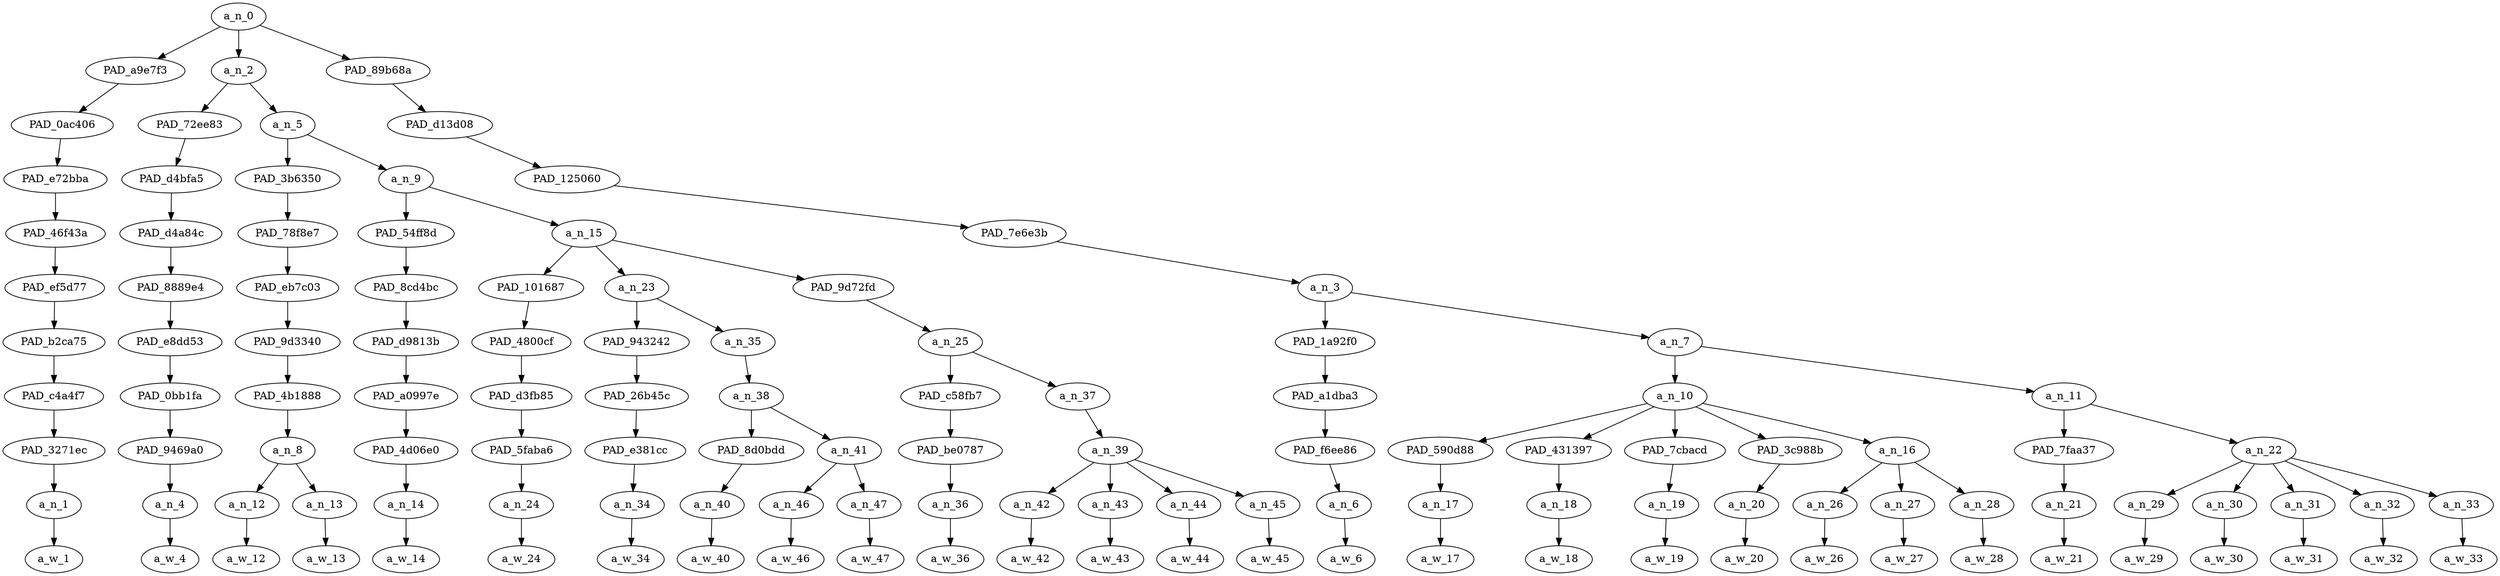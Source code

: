 strict digraph "" {
	a_n_0	[div_dir=1,
		index=0,
		level=10,
		pos="7.096180555555556,10!",
		text_span="[0, 1, 2, 3, 4, 5, 6, 7, 8, 9, 10, 11, 12, 13, 14, 15, 16, 17, 18, 19, 20, 21, 22, 23, 24, 25, 26, 27, 28]",
		value=1.00000000];
	PAD_a9e7f3	[div_dir=1,
		index=0,
		level=9,
		pos="0.0,9!",
		text_span="[0]",
		value=0.06650215];
	a_n_0 -> PAD_a9e7f3;
	a_n_2	[div_dir=1,
		index=1,
		level=9,
		pos="2.713541666666667,9!",
		text_span="[1, 2, 3, 4, 5, 6, 7, 8, 9, 10, 11, 12, 13, 14]",
		value=0.52117059];
	a_n_0 -> a_n_2;
	PAD_89b68a	[div_dir=1,
		index=2,
		level=9,
		pos="18.575,9!",
		text_span="[15, 16, 17, 18, 19, 20, 21, 22, 23, 24, 25, 26, 27, 28]",
		value=0.41152840];
	a_n_0 -> PAD_89b68a;
	PAD_0ac406	[div_dir=1,
		index=0,
		level=8,
		pos="0.0,8!",
		text_span="[0]",
		value=0.06650215];
	PAD_a9e7f3 -> PAD_0ac406;
	PAD_e72bba	[div_dir=1,
		index=0,
		level=7,
		pos="0.0,7!",
		text_span="[0]",
		value=0.06650215];
	PAD_0ac406 -> PAD_e72bba;
	PAD_46f43a	[div_dir=1,
		index=0,
		level=6,
		pos="0.0,6!",
		text_span="[0]",
		value=0.06650215];
	PAD_e72bba -> PAD_46f43a;
	PAD_ef5d77	[div_dir=1,
		index=0,
		level=5,
		pos="0.0,5!",
		text_span="[0]",
		value=0.06650215];
	PAD_46f43a -> PAD_ef5d77;
	PAD_b2ca75	[div_dir=1,
		index=0,
		level=4,
		pos="0.0,4!",
		text_span="[0]",
		value=0.06650215];
	PAD_ef5d77 -> PAD_b2ca75;
	PAD_c4a4f7	[div_dir=1,
		index=0,
		level=3,
		pos="0.0,3!",
		text_span="[0]",
		value=0.06650215];
	PAD_b2ca75 -> PAD_c4a4f7;
	PAD_3271ec	[div_dir=1,
		index=0,
		level=2,
		pos="0.0,2!",
		text_span="[0]",
		value=0.06650215];
	PAD_c4a4f7 -> PAD_3271ec;
	a_n_1	[div_dir=1,
		index=0,
		level=1,
		pos="0.0,1!",
		text_span="[0]",
		value=0.06650215];
	PAD_3271ec -> a_n_1;
	a_w_1	[div_dir=0,
		index=0,
		level=0,
		pos="0,0!",
		text_span="[0]",
		value=yes];
	a_n_1 -> a_w_1;
	PAD_72ee83	[div_dir=1,
		index=1,
		level=8,
		pos="1.0,8!",
		text_span="[1]",
		value=0.03544550];
	a_n_2 -> PAD_72ee83;
	a_n_5	[div_dir=1,
		index=2,
		level=8,
		pos="4.427083333333334,8!",
		text_span="[2, 3, 4, 5, 6, 7, 8, 9, 10, 11, 12, 13, 14]",
		value=0.48489408];
	a_n_2 -> a_n_5;
	PAD_d4bfa5	[div_dir=1,
		index=1,
		level=7,
		pos="1.0,7!",
		text_span="[1]",
		value=0.03544550];
	PAD_72ee83 -> PAD_d4bfa5;
	PAD_d4a84c	[div_dir=1,
		index=1,
		level=6,
		pos="1.0,6!",
		text_span="[1]",
		value=0.03544550];
	PAD_d4bfa5 -> PAD_d4a84c;
	PAD_8889e4	[div_dir=1,
		index=1,
		level=5,
		pos="1.0,5!",
		text_span="[1]",
		value=0.03544550];
	PAD_d4a84c -> PAD_8889e4;
	PAD_e8dd53	[div_dir=1,
		index=1,
		level=4,
		pos="1.0,4!",
		text_span="[1]",
		value=0.03544550];
	PAD_8889e4 -> PAD_e8dd53;
	PAD_0bb1fa	[div_dir=1,
		index=1,
		level=3,
		pos="1.0,3!",
		text_span="[1]",
		value=0.03544550];
	PAD_e8dd53 -> PAD_0bb1fa;
	PAD_9469a0	[div_dir=1,
		index=1,
		level=2,
		pos="1.0,2!",
		text_span="[1]",
		value=0.03544550];
	PAD_0bb1fa -> PAD_9469a0;
	a_n_4	[div_dir=1,
		index=1,
		level=1,
		pos="1.0,1!",
		text_span="[1]",
		value=0.03544550];
	PAD_9469a0 -> a_n_4;
	a_w_4	[div_dir=0,
		index=1,
		level=0,
		pos="1,0!",
		text_span="[1]",
		value=because];
	a_n_4 -> a_w_4;
	PAD_3b6350	[div_dir=1,
		index=2,
		level=7,
		pos="2.5,7!",
		text_span="[2, 3]",
		value=0.05731724];
	a_n_5 -> PAD_3b6350;
	a_n_9	[div_dir=1,
		index=3,
		level=7,
		pos="6.354166666666667,7!",
		text_span="[4, 5, 6, 7, 8, 9, 10, 11, 12, 13, 14]",
		value=0.42675121];
	a_n_5 -> a_n_9;
	PAD_78f8e7	[div_dir=1,
		index=2,
		level=6,
		pos="2.5,6!",
		text_span="[2, 3]",
		value=0.05731724];
	PAD_3b6350 -> PAD_78f8e7;
	PAD_eb7c03	[div_dir=1,
		index=2,
		level=5,
		pos="2.5,5!",
		text_span="[2, 3]",
		value=0.05731724];
	PAD_78f8e7 -> PAD_eb7c03;
	PAD_9d3340	[div_dir=1,
		index=2,
		level=4,
		pos="2.5,4!",
		text_span="[2, 3]",
		value=0.05731724];
	PAD_eb7c03 -> PAD_9d3340;
	PAD_4b1888	[div_dir=1,
		index=2,
		level=3,
		pos="2.5,3!",
		text_span="[2, 3]",
		value=0.05731724];
	PAD_9d3340 -> PAD_4b1888;
	a_n_8	[div_dir=1,
		index=2,
		level=2,
		pos="2.5,2!",
		text_span="[2, 3]",
		value=0.05731724];
	PAD_4b1888 -> a_n_8;
	a_n_12	[div_dir=1,
		index=2,
		level=1,
		pos="2.0,1!",
		text_span="[2]",
		value=0.02476147];
	a_n_8 -> a_n_12;
	a_n_13	[div_dir=-1,
		index=3,
		level=1,
		pos="3.0,1!",
		text_span="[3]",
		value=0.03248668];
	a_n_8 -> a_n_13;
	a_w_12	[div_dir=0,
		index=2,
		level=0,
		pos="2,0!",
		text_span="[2]",
		value=a];
	a_n_12 -> a_w_12;
	a_w_13	[div_dir=0,
		index=3,
		level=0,
		pos="3,0!",
		text_span="[3]",
		value=name];
	a_n_13 -> a_w_13;
	PAD_54ff8d	[div_dir=1,
		index=3,
		level=6,
		pos="4.0,6!",
		text_span="[4]",
		value=0.03409829];
	a_n_9 -> PAD_54ff8d;
	a_n_15	[div_dir=1,
		index=4,
		level=6,
		pos="8.708333333333334,6!",
		text_span="[5, 6, 7, 8, 9, 10, 11, 12, 13, 14]",
		value=0.39178646];
	a_n_9 -> a_n_15;
	PAD_8cd4bc	[div_dir=1,
		index=3,
		level=5,
		pos="4.0,5!",
		text_span="[4]",
		value=0.03409829];
	PAD_54ff8d -> PAD_8cd4bc;
	PAD_d9813b	[div_dir=1,
		index=3,
		level=4,
		pos="4.0,4!",
		text_span="[4]",
		value=0.03409829];
	PAD_8cd4bc -> PAD_d9813b;
	PAD_a0997e	[div_dir=1,
		index=3,
		level=3,
		pos="4.0,3!",
		text_span="[4]",
		value=0.03409829];
	PAD_d9813b -> PAD_a0997e;
	PAD_4d06e0	[div_dir=1,
		index=3,
		level=2,
		pos="4.0,2!",
		text_span="[4]",
		value=0.03409829];
	PAD_a0997e -> PAD_4d06e0;
	a_n_14	[div_dir=1,
		index=4,
		level=1,
		pos="4.0,1!",
		text_span="[4]",
		value=0.03409829];
	PAD_4d06e0 -> a_n_14;
	a_w_14	[div_dir=0,
		index=4,
		level=0,
		pos="4,0!",
		text_span="[4]",
		value=determines];
	a_n_14 -> a_w_14;
	PAD_101687	[div_dir=1,
		index=5,
		level=5,
		pos="9.0,5!",
		text_span="[9]",
		value=0.02665297];
	a_n_15 -> PAD_101687;
	a_n_23	[div_dir=1,
		index=4,
		level=5,
		pos="5.875,5!",
		text_span="[5, 6, 7, 8]",
		value=0.25358558];
	a_n_15 -> a_n_23;
	PAD_9d72fd	[div_dir=1,
		index=6,
		level=5,
		pos="11.25,5!",
		text_span="[10, 11, 12, 13, 14]",
		value=0.11073261];
	a_n_15 -> PAD_9d72fd;
	PAD_4800cf	[div_dir=1,
		index=6,
		level=4,
		pos="9.0,4!",
		text_span="[9]",
		value=0.02665297];
	PAD_101687 -> PAD_4800cf;
	PAD_d3fb85	[div_dir=1,
		index=6,
		level=3,
		pos="9.0,3!",
		text_span="[9]",
		value=0.02665297];
	PAD_4800cf -> PAD_d3fb85;
	PAD_5faba6	[div_dir=1,
		index=7,
		level=2,
		pos="9.0,2!",
		text_span="[9]",
		value=0.02665297];
	PAD_d3fb85 -> PAD_5faba6;
	a_n_24	[div_dir=1,
		index=9,
		level=1,
		pos="9.0,1!",
		text_span="[9]",
		value=0.02665297];
	PAD_5faba6 -> a_n_24;
	a_w_24	[div_dir=0,
		index=9,
		level=0,
		pos="9,0!",
		text_span="[9]",
		value=and];
	a_n_24 -> a_w_24;
	PAD_943242	[div_dir=1,
		index=4,
		level=4,
		pos="5.0,4!",
		text_span="[5]",
		value=0.02516119];
	a_n_23 -> PAD_943242;
	a_n_35	[div_dir=1,
		index=5,
		level=4,
		pos="6.75,4!",
		text_span="[6, 7, 8]",
		value=0.22726804];
	a_n_23 -> a_n_35;
	PAD_26b45c	[div_dir=1,
		index=4,
		level=3,
		pos="5.0,3!",
		text_span="[5]",
		value=0.02516119];
	PAD_943242 -> PAD_26b45c;
	PAD_e381cc	[div_dir=1,
		index=4,
		level=2,
		pos="5.0,2!",
		text_span="[5]",
		value=0.02516119];
	PAD_26b45c -> PAD_e381cc;
	a_n_34	[div_dir=1,
		index=5,
		level=1,
		pos="5.0,1!",
		text_span="[5]",
		value=0.02516119];
	PAD_e381cc -> a_n_34;
	a_w_34	[div_dir=0,
		index=5,
		level=0,
		pos="5,0!",
		text_span="[5]",
		value=who];
	a_n_34 -> a_w_34;
	a_n_38	[div_dir=1,
		index=5,
		level=3,
		pos="6.75,3!",
		text_span="[6, 7, 8]",
		value=0.22604916];
	a_n_35 -> a_n_38;
	PAD_8d0bdd	[div_dir=-1,
		index=5,
		level=2,
		pos="6.0,2!",
		text_span="[6]",
		value=0.02172543];
	a_n_38 -> PAD_8d0bdd;
	a_n_41	[div_dir=1,
		index=6,
		level=2,
		pos="7.5,2!",
		text_span="[7, 8]",
		value=0.20310484];
	a_n_38 -> a_n_41;
	a_n_40	[div_dir=-1,
		index=6,
		level=1,
		pos="6.0,1!",
		text_span="[6]",
		value=0.02172543];
	PAD_8d0bdd -> a_n_40;
	a_w_40	[div_dir=0,
		index=6,
		level=0,
		pos="6,0!",
		text_span="[6]",
		value=is];
	a_n_40 -> a_w_40;
	a_n_46	[div_dir=1,
		index=7,
		level=1,
		pos="7.0,1!",
		text_span="[7]",
		value=0.03402420];
	a_n_41 -> a_n_46;
	a_n_47	[div_dir=1,
		index=8,
		level=1,
		pos="8.0,1!",
		text_span="[8]",
		value=0.16767989];
	a_n_41 -> a_n_47;
	a_w_46	[div_dir=0,
		index=7,
		level=0,
		pos="7,0!",
		text_span="[7]",
		value=a1];
	a_n_46 -> a_w_46;
	a_w_47	[div_dir=0,
		index=8,
		level=0,
		pos="8,0!",
		text_span="[8]",
		value=kike];
	a_n_47 -> a_w_47;
	a_n_25	[div_dir=1,
		index=7,
		level=4,
		pos="11.25,4!",
		text_span="[10, 11, 12, 13, 14]",
		value=0.11073261];
	PAD_9d72fd -> a_n_25;
	PAD_c58fb7	[div_dir=1,
		index=7,
		level=3,
		pos="10.0,3!",
		text_span="[10]",
		value=0.02029897];
	a_n_25 -> PAD_c58fb7;
	a_n_37	[div_dir=-1,
		index=8,
		level=3,
		pos="12.5,3!",
		text_span="[11, 12, 13, 14]",
		value=0.09041115];
	a_n_25 -> a_n_37;
	PAD_be0787	[div_dir=1,
		index=8,
		level=2,
		pos="10.0,2!",
		text_span="[10]",
		value=0.02029897];
	PAD_c58fb7 -> PAD_be0787;
	a_n_36	[div_dir=1,
		index=10,
		level=1,
		pos="10.0,1!",
		text_span="[10]",
		value=0.02029897];
	PAD_be0787 -> a_n_36;
	a_w_36	[div_dir=0,
		index=10,
		level=0,
		pos="10,0!",
		text_span="[10]",
		value=who1];
	a_n_36 -> a_w_36;
	a_n_39	[div_dir=-1,
		index=9,
		level=2,
		pos="12.5,2!",
		text_span="[11, 12, 13, 14]",
		value=0.09039330];
	a_n_37 -> a_n_39;
	a_n_42	[div_dir=-1,
		index=11,
		level=1,
		pos="11.0,1!",
		text_span="[11]",
		value=0.01941453];
	a_n_39 -> a_n_42;
	a_n_43	[div_dir=-1,
		index=12,
		level=1,
		pos="12.0,1!",
		text_span="[12]",
		value=0.02030292];
	a_n_39 -> a_n_43;
	a_n_44	[div_dir=-1,
		index=13,
		level=1,
		pos="13.0,1!",
		text_span="[13]",
		value=0.02685862];
	a_n_39 -> a_n_44;
	a_n_45	[div_dir=1,
		index=14,
		level=1,
		pos="14.0,1!",
		text_span="[14]",
		value=0.02379939];
	a_n_39 -> a_n_45;
	a_w_42	[div_dir=0,
		index=11,
		level=0,
		pos="11,0!",
		text_span="[11]",
		value=is1];
	a_n_42 -> a_w_42;
	a_w_43	[div_dir=0,
		index=12,
		level=0,
		pos="12,0!",
		text_span="[12]",
		value=not];
	a_n_43 -> a_w_43;
	a_w_44	[div_dir=0,
		index=13,
		level=0,
		pos="13,0!",
		text_span="[13]",
		value=obviously];
	a_n_44 -> a_w_44;
	a_w_45	[div_dir=0,
		index=14,
		level=0,
		pos="14,0!",
		text_span="[14]",
		value=i];
	a_n_45 -> a_w_45;
	PAD_d13d08	[div_dir=1,
		index=3,
		level=8,
		pos="18.575,8!",
		text_span="[15, 16, 17, 18, 19, 20, 21, 22, 23, 24, 25, 26, 27, 28]",
		value=0.41152840];
	PAD_89b68a -> PAD_d13d08;
	PAD_125060	[div_dir=1,
		index=4,
		level=7,
		pos="18.575,7!",
		text_span="[15, 16, 17, 18, 19, 20, 21, 22, 23, 24, 25, 26, 27, 28]",
		value=0.41152840];
	PAD_d13d08 -> PAD_125060;
	PAD_7e6e3b	[div_dir=1,
		index=5,
		level=6,
		pos="18.575,6!",
		text_span="[15, 16, 17, 18, 19, 20, 21, 22, 23, 24, 25, 26, 27, 28]",
		value=0.41152840];
	PAD_125060 -> PAD_7e6e3b;
	a_n_3	[div_dir=1,
		index=7,
		level=5,
		pos="18.575,5!",
		text_span="[15, 16, 17, 18, 19, 20, 21, 22, 23, 24, 25, 26, 27, 28]",
		value=0.41152840];
	PAD_7e6e3b -> a_n_3;
	PAD_1a92f0	[div_dir=1,
		index=8,
		level=4,
		pos="15.0,4!",
		text_span="[15]",
		value=0.02240593];
	a_n_3 -> PAD_1a92f0;
	a_n_7	[div_dir=1,
		index=9,
		level=4,
		pos="22.15,4!",
		text_span="[16, 17, 18, 19, 20, 21, 22, 23, 24, 25, 26, 27, 28]",
		value=0.38893103];
	a_n_3 -> a_n_7;
	PAD_a1dba3	[div_dir=1,
		index=9,
		level=3,
		pos="15.0,3!",
		text_span="[15]",
		value=0.02240593];
	PAD_1a92f0 -> PAD_a1dba3;
	PAD_f6ee86	[div_dir=1,
		index=10,
		level=2,
		pos="15.0,2!",
		text_span="[15]",
		value=0.02240593];
	PAD_a1dba3 -> PAD_f6ee86;
	a_n_6	[div_dir=1,
		index=15,
		level=1,
		pos="15.0,1!",
		text_span="[15]",
		value=0.02240593];
	PAD_f6ee86 -> a_n_6;
	a_w_6	[div_dir=0,
		index=15,
		level=0,
		pos="15,0!",
		text_span="[15]",
		value=am];
	a_n_6 -> a_w_6;
	a_n_10	[div_dir=1,
		index=10,
		level=3,
		pos="19.8,3!",
		text_span="[16, 17, 18, 19, 20, 21, 22]",
		value=0.16699671];
	a_n_7 -> a_n_10;
	a_n_11	[div_dir=1,
		index=11,
		level=3,
		pos="24.5,3!",
		text_span="[23, 24, 25, 26, 27, 28]",
		value=0.22173849];
	a_n_7 -> a_n_11;
	PAD_590d88	[div_dir=-1,
		index=12,
		level=2,
		pos="19.0,2!",
		text_span="[19]",
		value=0.01816479];
	a_n_10 -> PAD_590d88;
	PAD_431397	[div_dir=-1,
		index=13,
		level=2,
		pos="20.0,2!",
		text_span="[20]",
		value=0.02135865];
	a_n_10 -> PAD_431397;
	PAD_7cbacd	[div_dir=1,
		index=14,
		level=2,
		pos="21.0,2!",
		text_span="[21]",
		value=0.03609064];
	a_n_10 -> PAD_7cbacd;
	PAD_3c988b	[div_dir=1,
		index=15,
		level=2,
		pos="22.0,2!",
		text_span="[22]",
		value=0.03100152];
	a_n_10 -> PAD_3c988b;
	a_n_16	[div_dir=1,
		index=11,
		level=2,
		pos="17.0,2!",
		text_span="[16, 17, 18]",
		value=0.06028769];
	a_n_10 -> a_n_16;
	a_n_17	[div_dir=-1,
		index=19,
		level=1,
		pos="19.0,1!",
		text_span="[19]",
		value=0.01816479];
	PAD_590d88 -> a_n_17;
	a_w_17	[div_dir=0,
		index=19,
		level=0,
		pos="19,0!",
		text_span="[19]",
		value=a2];
	a_n_17 -> a_w_17;
	a_n_18	[div_dir=-1,
		index=20,
		level=1,
		pos="20.0,1!",
		text_span="[20]",
		value=0.02135865];
	PAD_431397 -> a_n_18;
	a_w_18	[div_dir=0,
		index=20,
		level=0,
		pos="20,0!",
		text_span="[20]",
		value=full];
	a_n_18 -> a_w_18;
	a_n_19	[div_dir=1,
		index=21,
		level=1,
		pos="21.0,1!",
		text_span="[21]",
		value=0.03609064];
	PAD_7cbacd -> a_n_19;
	a_w_19	[div_dir=0,
		index=21,
		level=0,
		pos="21,0!",
		text_span="[21]",
		value=blooded];
	a_n_19 -> a_w_19;
	a_n_20	[div_dir=1,
		index=22,
		level=1,
		pos="22.0,1!",
		text_span="[22]",
		value=0.03100152];
	PAD_3c988b -> a_n_20;
	a_w_20	[div_dir=0,
		index=22,
		level=0,
		pos="22,0!",
		text_span="[22]",
		value=german];
	a_n_20 -> a_w_20;
	a_n_26	[div_dir=1,
		index=16,
		level=1,
		pos="16.0,1!",
		text_span="[16]",
		value=0.02007831];
	a_n_16 -> a_n_26;
	a_n_27	[div_dir=-1,
		index=17,
		level=1,
		pos="17.0,1!",
		text_span="[17]",
		value=0.01855916];
	a_n_16 -> a_n_27;
	a_n_28	[div_dir=1,
		index=18,
		level=1,
		pos="18.0,1!",
		text_span="[18]",
		value=0.02159950];
	a_n_16 -> a_n_28;
	a_w_26	[div_dir=0,
		index=16,
		level=0,
		pos="16,0!",
		text_span="[16]",
		value=just];
	a_n_26 -> a_w_26;
	a_w_27	[div_dir=0,
		index=17,
		level=0,
		pos="17,0!",
		text_span="[17]",
		value=as];
	a_n_27 -> a_w_27;
	a_w_28	[div_dir=0,
		index=18,
		level=0,
		pos="18,0!",
		text_span="[18]",
		value=much];
	a_n_28 -> a_w_28;
	PAD_7faa37	[div_dir=-1,
		index=16,
		level=2,
		pos="23.0,2!",
		text_span="[23]",
		value=0.02112149];
	a_n_11 -> PAD_7faa37;
	a_n_22	[div_dir=1,
		index=17,
		level=2,
		pos="26.0,2!",
		text_span="[24, 25, 26, 27, 28]",
		value=0.20043716];
	a_n_11 -> a_n_22;
	a_n_21	[div_dir=-1,
		index=23,
		level=1,
		pos="23.0,1!",
		text_span="[23]",
		value=0.02112149];
	PAD_7faa37 -> a_n_21;
	a_w_21	[div_dir=0,
		index=23,
		level=0,
		pos="23,0!",
		text_span="[23]",
		value=as1];
	a_n_21 -> a_w_21;
	a_n_29	[div_dir=1,
		index=24,
		level=1,
		pos="24.0,1!",
		text_span="[24]",
		value=0.02082636];
	a_n_22 -> a_n_29;
	a_n_30	[div_dir=1,
		index=25,
		level=1,
		pos="25.0,1!",
		text_span="[25]",
		value=0.02199635];
	a_n_22 -> a_n_30;
	a_n_31	[div_dir=-1,
		index=26,
		level=1,
		pos="26.0,1!",
		text_span="[26]",
		value=0.07535081];
	a_n_22 -> a_n_31;
	a_n_32	[div_dir=1,
		index=27,
		level=1,
		pos="27.0,1!",
		text_span="[27]",
		value=0.02873512];
	a_n_22 -> a_n_32;
	a_n_33	[div_dir=1,
		index=28,
		level=1,
		pos="28.0,1!",
		text_span="[28]",
		value=0.05333403];
	a_n_22 -> a_n_33;
	a_w_29	[div_dir=0,
		index=24,
		level=0,
		pos="24,0!",
		text_span="[24]",
		value=my];
	a_n_29 -> a_w_29;
	a_w_30	[div_dir=0,
		index=25,
		level=0,
		pos="25,0!",
		text_span="[25]",
		value=great];
	a_n_30 -> a_w_30;
	a_w_31	[div_dir=0,
		index=26,
		level=0,
		pos="26,0!",
		text_span="[26]",
		value=granduncle];
	a_n_31 -> a_w_31;
	a_w_32	[div_dir=0,
		index=27,
		level=0,
		pos="27,0!",
		text_span="[27]",
		value=and1];
	a_n_32 -> a_w_32;
	a_w_33	[div_dir=0,
		index=28,
		level=0,
		pos="28,0!",
		text_span="[28]",
		value=namesake];
	a_n_33 -> a_w_33;
}
